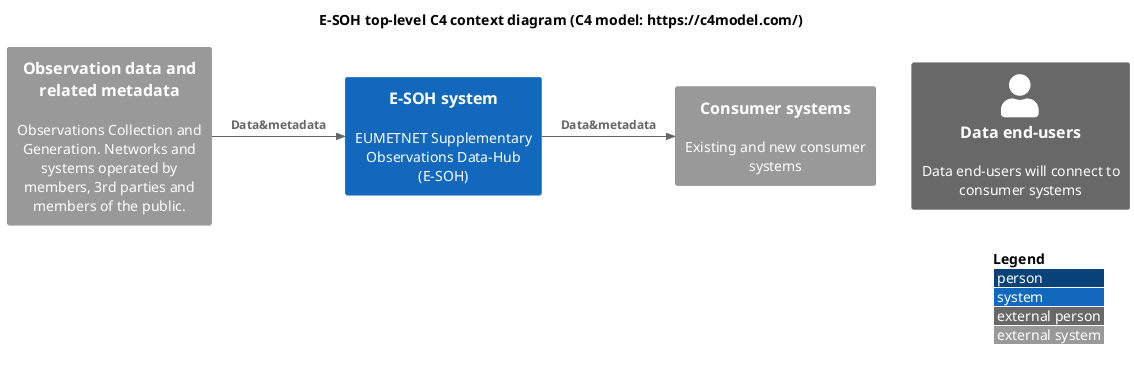 @startuml "E-SOH-C4-toplevel-context-diagram"

!include <C4/C4_Context>

'!include https://raw.githubusercontent.com/plantuml-stdlib/C4-PlantUML/master/C4_Context.puml
' or use local:
'!include C4_Context.puml

'LAYOUT_TOP_DOWN()
'LAYOUT_AS_SKETCH()
LAYOUT_WITH_LEGEND()

title E-SOH top-level C4 context diagram (C4 model: https://c4model.com/)

System_Ext(srcsys, "Observation data and related metadata", "Observations Collection and Generation. Networks and systems operated by members, 3rd parties and members of the public.")
System(esoh, "E-SOH system", "EUMETNET Supplementary Observations Data-Hub (E-SOH)")

Rel_R(srcsys, esoh, "Data&metadata")

System_Ext(consys, "Consumer systems", "Existing and new consumer systems")
Person_Ext(enduser, "Data end-users", "Data end-users will connect to consumer systems")

Rel_R(esoh, consys, "Data&metadata")

'layout wishes:
Lay_R(consys, enduser)


@enduml

